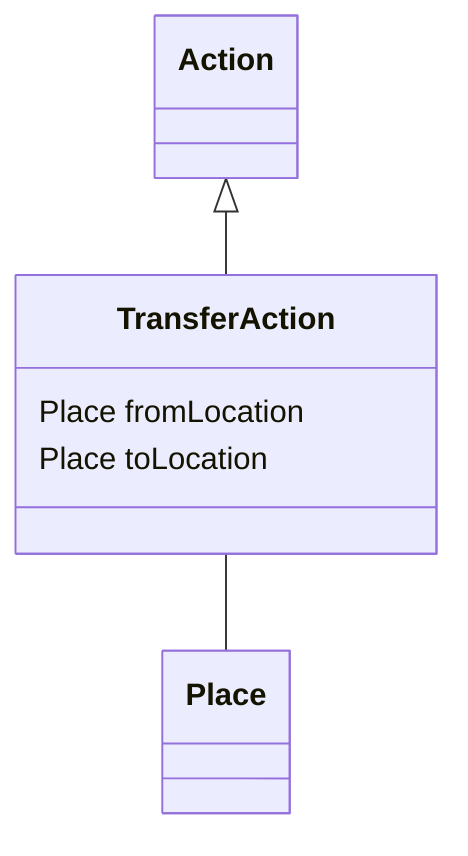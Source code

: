 classDiagram
  TransferAction -- Place


Action <|-- TransferAction
class TransferAction {

  Place fromLocation
  Place toLocation

}